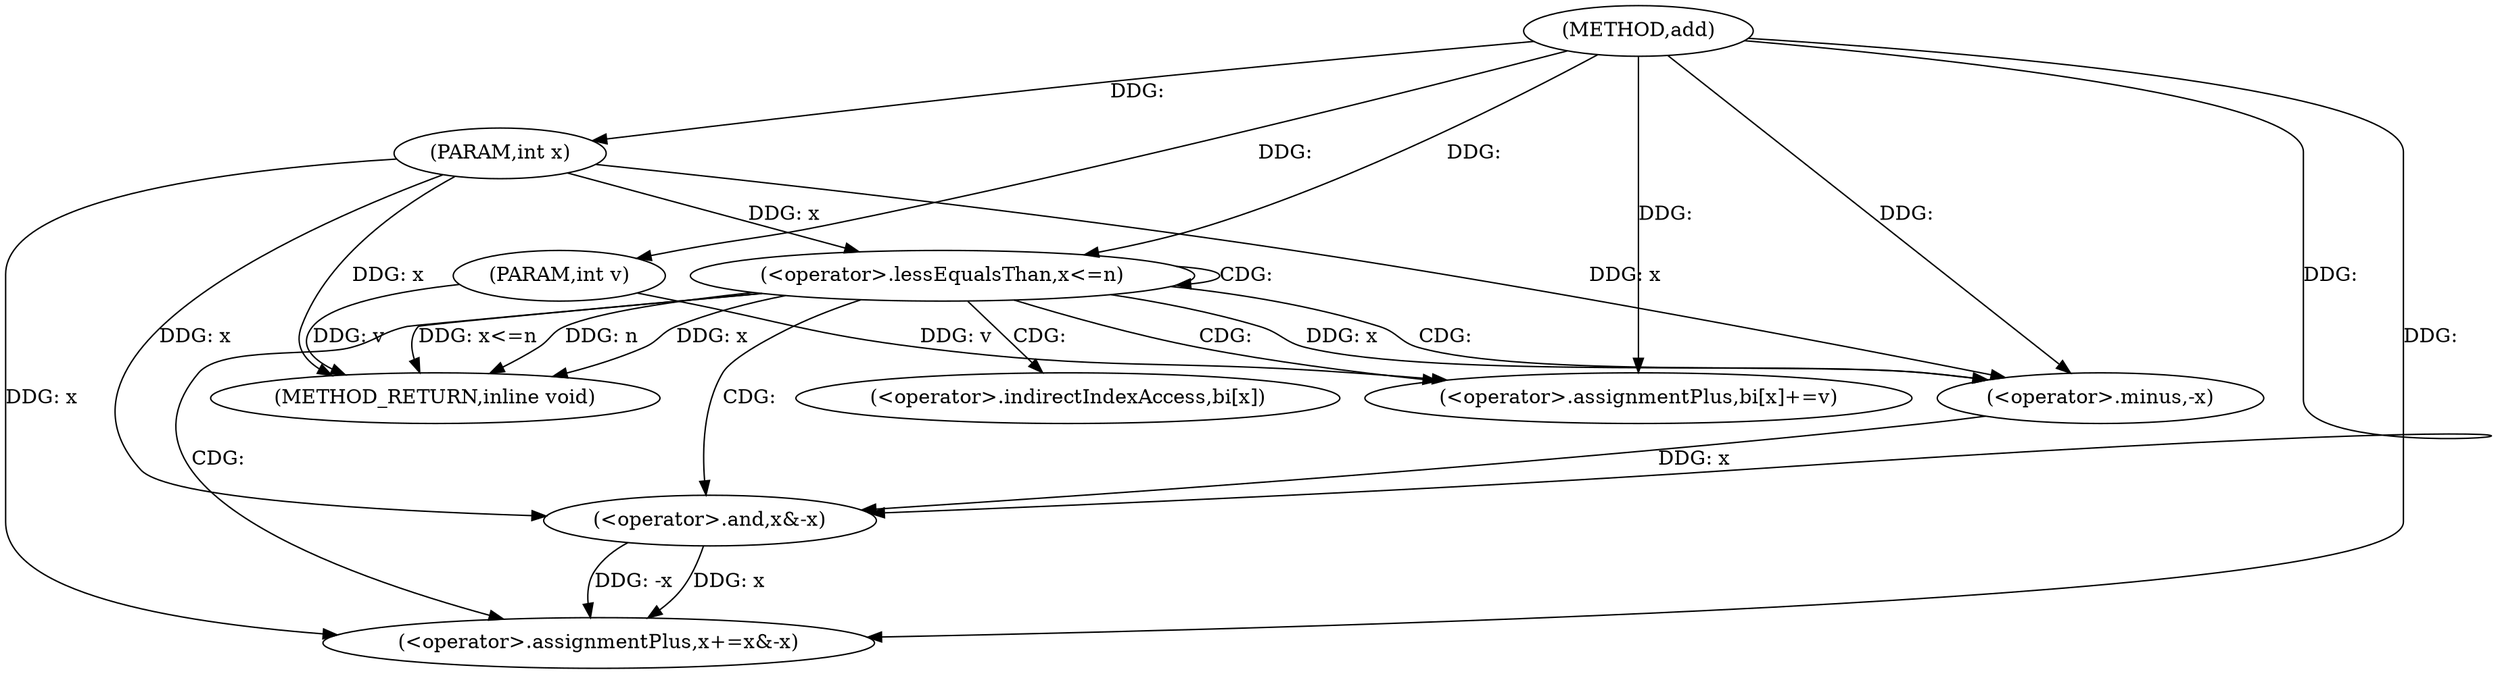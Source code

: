 digraph "add" {  
"1000545" [label = "(METHOD,add)" ]
"1000564" [label = "(METHOD_RETURN,inline void)" ]
"1000546" [label = "(PARAM,int x)" ]
"1000547" [label = "(PARAM,int v)" ]
"1000550" [label = "(<operator>.lessEqualsThan,x<=n)" ]
"1000553" [label = "(<operator>.assignmentPlus,x+=x&-x)" ]
"1000559" [label = "(<operator>.assignmentPlus,bi[x]+=v)" ]
"1000555" [label = "(<operator>.and,x&-x)" ]
"1000557" [label = "(<operator>.minus,-x)" ]
"1000560" [label = "(<operator>.indirectIndexAccess,bi[x])" ]
  "1000546" -> "1000564"  [ label = "DDG: x"] 
  "1000547" -> "1000564"  [ label = "DDG: v"] 
  "1000550" -> "1000564"  [ label = "DDG: x"] 
  "1000550" -> "1000564"  [ label = "DDG: x<=n"] 
  "1000550" -> "1000564"  [ label = "DDG: n"] 
  "1000545" -> "1000546"  [ label = "DDG: "] 
  "1000545" -> "1000547"  [ label = "DDG: "] 
  "1000555" -> "1000553"  [ label = "DDG: x"] 
  "1000555" -> "1000553"  [ label = "DDG: -x"] 
  "1000547" -> "1000559"  [ label = "DDG: v"] 
  "1000545" -> "1000559"  [ label = "DDG: "] 
  "1000546" -> "1000550"  [ label = "DDG: x"] 
  "1000545" -> "1000550"  [ label = "DDG: "] 
  "1000546" -> "1000553"  [ label = "DDG: x"] 
  "1000545" -> "1000553"  [ label = "DDG: "] 
  "1000557" -> "1000555"  [ label = "DDG: x"] 
  "1000546" -> "1000555"  [ label = "DDG: x"] 
  "1000545" -> "1000555"  [ label = "DDG: "] 
  "1000550" -> "1000557"  [ label = "DDG: x"] 
  "1000546" -> "1000557"  [ label = "DDG: x"] 
  "1000545" -> "1000557"  [ label = "DDG: "] 
  "1000550" -> "1000553"  [ label = "CDG: "] 
  "1000550" -> "1000560"  [ label = "CDG: "] 
  "1000550" -> "1000557"  [ label = "CDG: "] 
  "1000550" -> "1000555"  [ label = "CDG: "] 
  "1000550" -> "1000559"  [ label = "CDG: "] 
  "1000550" -> "1000550"  [ label = "CDG: "] 
}
